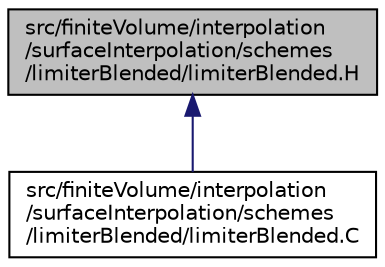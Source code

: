 digraph "src/finiteVolume/interpolation/surfaceInterpolation/schemes/limiterBlended/limiterBlended.H"
{
  bgcolor="transparent";
  edge [fontname="Helvetica",fontsize="10",labelfontname="Helvetica",labelfontsize="10"];
  node [fontname="Helvetica",fontsize="10",shape=record];
  Node98 [label="src/finiteVolume/interpolation\l/surfaceInterpolation/schemes\l/limiterBlended/limiterBlended.H",height=0.2,width=0.4,color="black", fillcolor="grey75", style="filled", fontcolor="black"];
  Node98 -> Node99 [dir="back",color="midnightblue",fontsize="10",style="solid",fontname="Helvetica"];
  Node99 [label="src/finiteVolume/interpolation\l/surfaceInterpolation/schemes\l/limiterBlended/limiterBlended.C",height=0.2,width=0.4,color="black",URL="$a04361.html"];
}
